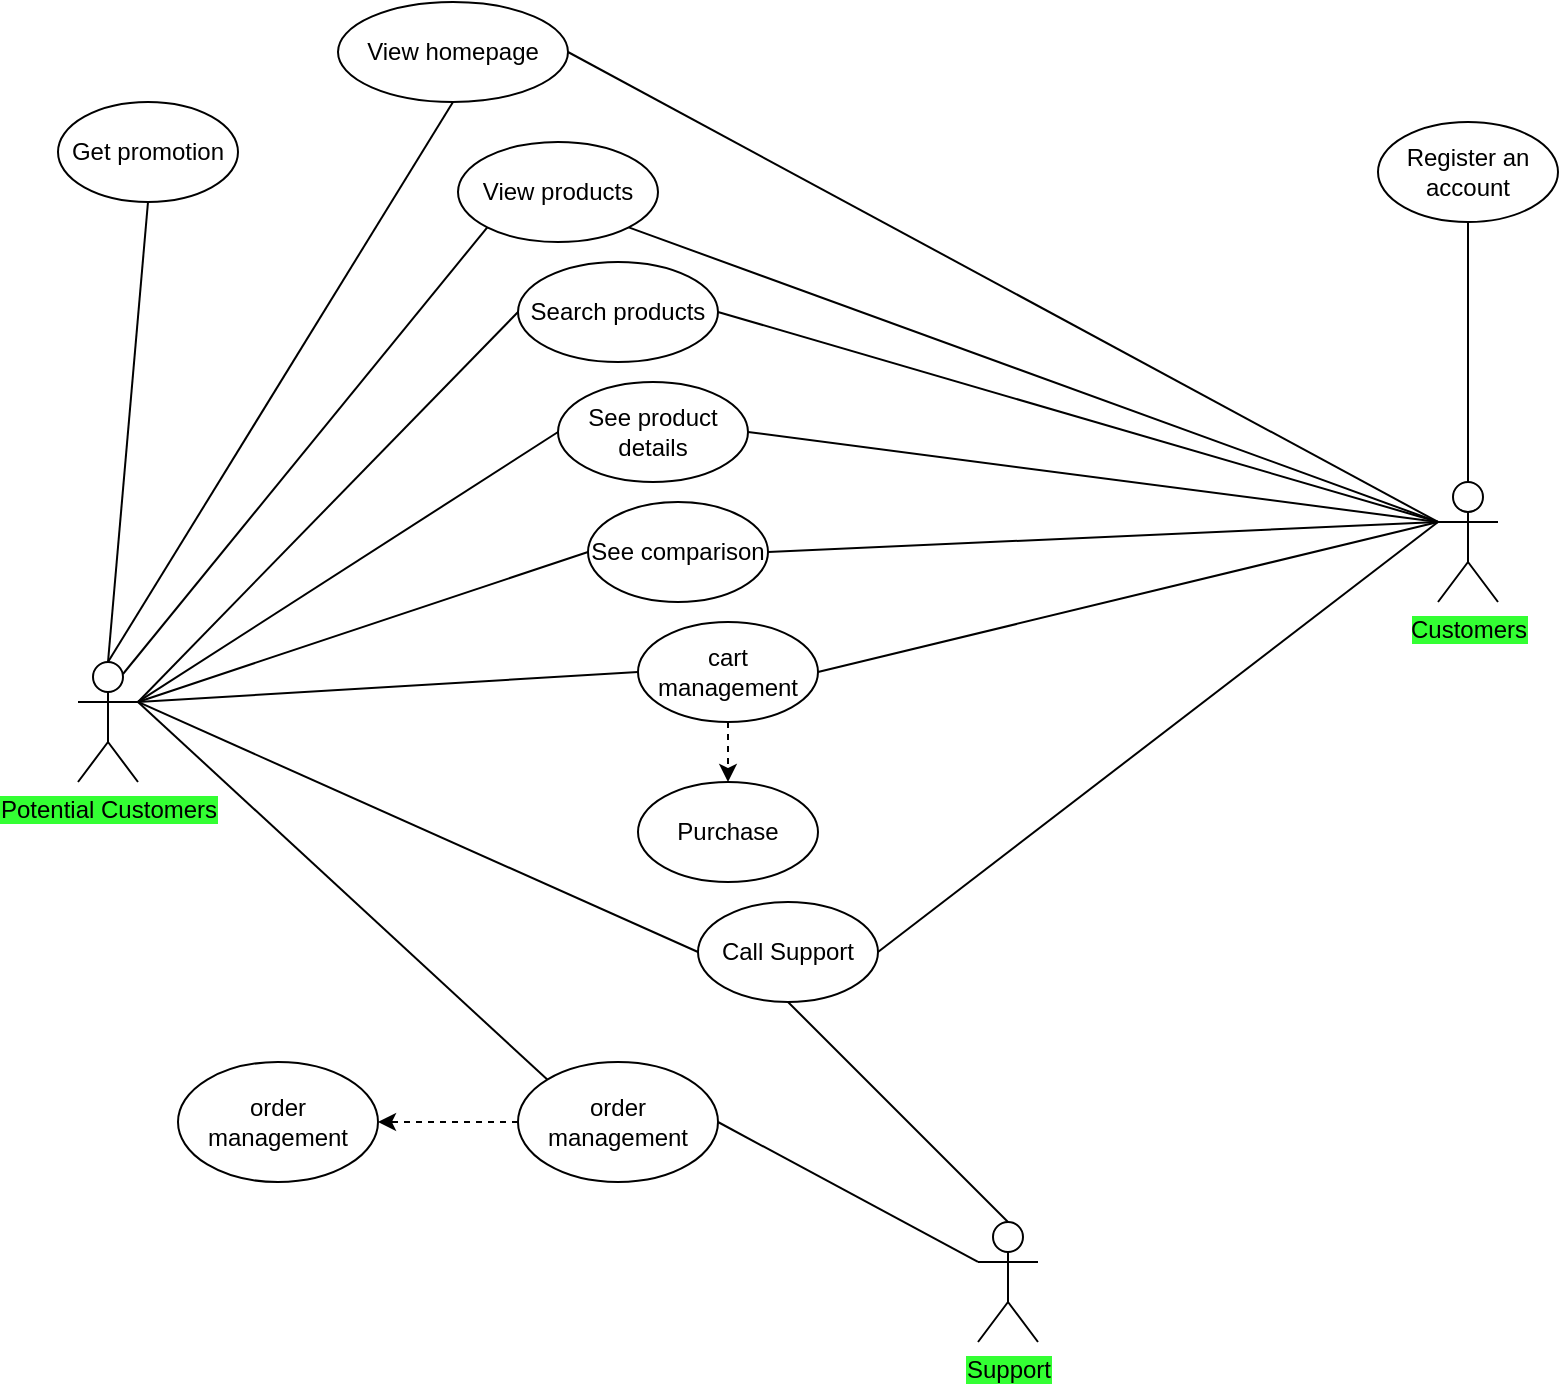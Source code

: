 <mxfile version="16.6.4" type="github">
  <diagram id="c3bDBMOzXA9zCK2fxR0H" name="Page-1">
    <mxGraphModel dx="1422" dy="794" grid="1" gridSize="10" guides="1" tooltips="1" connect="1" arrows="1" fold="1" page="1" pageScale="1" pageWidth="850" pageHeight="1100" math="0" shadow="0">
      <root>
        <mxCell id="0" />
        <mxCell id="1" parent="0" />
        <mxCell id="PyRJci55lAVsT76xi5q0-4" value="Potential Customers" style="shape=umlActor;verticalLabelPosition=bottom;verticalAlign=top;html=1;outlineConnect=0;labelBackgroundColor=#33FF33;" vertex="1" parent="1">
          <mxGeometry x="70" y="350" width="30" height="60" as="geometry" />
        </mxCell>
        <mxCell id="PyRJci55lAVsT76xi5q0-5" value="View homepage" style="ellipse;whiteSpace=wrap;html=1;labelBackgroundColor=none;" vertex="1" parent="1">
          <mxGeometry x="200" y="20" width="115" height="50" as="geometry" />
        </mxCell>
        <mxCell id="PyRJci55lAVsT76xi5q0-9" value="" style="endArrow=none;html=1;rounded=0;entryX=0.5;entryY=1;entryDx=0;entryDy=0;exitX=0.5;exitY=0;exitDx=0;exitDy=0;exitPerimeter=0;" edge="1" parent="1" source="PyRJci55lAVsT76xi5q0-4" target="PyRJci55lAVsT76xi5q0-5">
          <mxGeometry width="50" height="50" relative="1" as="geometry">
            <mxPoint x="360" y="290" as="sourcePoint" />
            <mxPoint x="410" y="240" as="targetPoint" />
          </mxGeometry>
        </mxCell>
        <mxCell id="PyRJci55lAVsT76xi5q0-11" value="View products" style="ellipse;whiteSpace=wrap;html=1;labelBackgroundColor=none;" vertex="1" parent="1">
          <mxGeometry x="260" y="90" width="100" height="50" as="geometry" />
        </mxCell>
        <mxCell id="PyRJci55lAVsT76xi5q0-13" value="" style="endArrow=none;html=1;rounded=0;entryX=0;entryY=1;entryDx=0;entryDy=0;exitX=0.75;exitY=0.1;exitDx=0;exitDy=0;exitPerimeter=0;" edge="1" parent="1" source="PyRJci55lAVsT76xi5q0-4" target="PyRJci55lAVsT76xi5q0-11">
          <mxGeometry width="50" height="50" relative="1" as="geometry">
            <mxPoint x="400" y="280" as="sourcePoint" />
            <mxPoint x="450" y="230" as="targetPoint" />
          </mxGeometry>
        </mxCell>
        <mxCell id="PyRJci55lAVsT76xi5q0-15" value="Search products" style="ellipse;whiteSpace=wrap;html=1;labelBackgroundColor=none;" vertex="1" parent="1">
          <mxGeometry x="290" y="150" width="100" height="50" as="geometry" />
        </mxCell>
        <mxCell id="PyRJci55lAVsT76xi5q0-17" value="See product details" style="ellipse;whiteSpace=wrap;html=1;labelBackgroundColor=none;" vertex="1" parent="1">
          <mxGeometry x="310" y="210" width="95" height="50" as="geometry" />
        </mxCell>
        <mxCell id="PyRJci55lAVsT76xi5q0-19" value="" style="endArrow=none;html=1;rounded=0;entryX=0;entryY=0.5;entryDx=0;entryDy=0;exitX=1;exitY=0.333;exitDx=0;exitDy=0;exitPerimeter=0;" edge="1" parent="1" source="PyRJci55lAVsT76xi5q0-4" target="PyRJci55lAVsT76xi5q0-17">
          <mxGeometry width="50" height="50" relative="1" as="geometry">
            <mxPoint x="80" y="170" as="sourcePoint" />
            <mxPoint x="170" y="170" as="targetPoint" />
          </mxGeometry>
        </mxCell>
        <mxCell id="PyRJci55lAVsT76xi5q0-20" value="" style="endArrow=none;html=1;rounded=0;entryX=0;entryY=0.5;entryDx=0;entryDy=0;exitX=1;exitY=0.333;exitDx=0;exitDy=0;exitPerimeter=0;" edge="1" parent="1" source="PyRJci55lAVsT76xi5q0-4" target="PyRJci55lAVsT76xi5q0-15">
          <mxGeometry width="50" height="50" relative="1" as="geometry">
            <mxPoint x="100" y="180" as="sourcePoint" />
            <mxPoint x="150" y="130" as="targetPoint" />
          </mxGeometry>
        </mxCell>
        <mxCell id="PyRJci55lAVsT76xi5q0-21" value="Get promotion" style="ellipse;whiteSpace=wrap;html=1;labelBackgroundColor=none;" vertex="1" parent="1">
          <mxGeometry x="60" y="70" width="90" height="50" as="geometry" />
        </mxCell>
        <mxCell id="PyRJci55lAVsT76xi5q0-23" value="" style="endArrow=none;html=1;rounded=0;entryX=0.5;entryY=1;entryDx=0;entryDy=0;exitX=0.5;exitY=0;exitDx=0;exitDy=0;exitPerimeter=0;" edge="1" parent="1" source="PyRJci55lAVsT76xi5q0-4" target="PyRJci55lAVsT76xi5q0-21">
          <mxGeometry width="50" height="50" relative="1" as="geometry">
            <mxPoint x="110" y="270" as="sourcePoint" />
            <mxPoint x="160" y="220" as="targetPoint" />
          </mxGeometry>
        </mxCell>
        <mxCell id="PyRJci55lAVsT76xi5q0-24" value="See comparison" style="ellipse;whiteSpace=wrap;html=1;labelBackgroundColor=none;" vertex="1" parent="1">
          <mxGeometry x="325" y="270" width="90" height="50" as="geometry" />
        </mxCell>
        <mxCell id="PyRJci55lAVsT76xi5q0-28" value="" style="endArrow=none;html=1;rounded=0;entryX=0;entryY=0.5;entryDx=0;entryDy=0;exitX=1;exitY=0.333;exitDx=0;exitDy=0;exitPerimeter=0;" edge="1" parent="1" source="PyRJci55lAVsT76xi5q0-4" target="PyRJci55lAVsT76xi5q0-24">
          <mxGeometry width="50" height="50" relative="1" as="geometry">
            <mxPoint x="400" y="430" as="sourcePoint" />
            <mxPoint x="450" y="380" as="targetPoint" />
          </mxGeometry>
        </mxCell>
        <mxCell id="PyRJci55lAVsT76xi5q0-29" value="Support" style="shape=umlActor;verticalLabelPosition=bottom;verticalAlign=top;html=1;outlineConnect=0;labelBackgroundColor=#33FF33;" vertex="1" parent="1">
          <mxGeometry x="520" y="630" width="30" height="60" as="geometry" />
        </mxCell>
        <mxCell id="PyRJci55lAVsT76xi5q0-39" value="" style="edgeStyle=orthogonalEdgeStyle;rounded=0;orthogonalLoop=1;jettySize=auto;html=1;dashed=1;entryX=0.5;entryY=0;entryDx=0;entryDy=0;exitX=0.5;exitY=1;exitDx=0;exitDy=0;" edge="1" parent="1" source="PyRJci55lAVsT76xi5q0-31" target="PyRJci55lAVsT76xi5q0-38">
          <mxGeometry relative="1" as="geometry">
            <Array as="points">
              <mxPoint x="395" y="400" />
              <mxPoint x="395" y="400" />
            </Array>
          </mxGeometry>
        </mxCell>
        <mxCell id="PyRJci55lAVsT76xi5q0-31" value="cart management" style="ellipse;whiteSpace=wrap;html=1;labelBackgroundColor=none;" vertex="1" parent="1">
          <mxGeometry x="350" y="330" width="90" height="50" as="geometry" />
        </mxCell>
        <mxCell id="PyRJci55lAVsT76xi5q0-32" value="" style="endArrow=none;html=1;rounded=0;entryX=0;entryY=0.5;entryDx=0;entryDy=0;exitX=1;exitY=0.333;exitDx=0;exitDy=0;exitPerimeter=0;" edge="1" parent="1" source="PyRJci55lAVsT76xi5q0-4" target="PyRJci55lAVsT76xi5q0-31">
          <mxGeometry width="50" height="50" relative="1" as="geometry">
            <mxPoint x="400" y="420" as="sourcePoint" />
            <mxPoint x="450" y="370" as="targetPoint" />
          </mxGeometry>
        </mxCell>
        <mxCell id="PyRJci55lAVsT76xi5q0-33" value="Register an account" style="ellipse;whiteSpace=wrap;html=1;labelBackgroundColor=none;" vertex="1" parent="1">
          <mxGeometry x="720" y="80" width="90" height="50" as="geometry" />
        </mxCell>
        <mxCell id="PyRJci55lAVsT76xi5q0-34" value="" style="endArrow=none;html=1;rounded=0;exitX=0.5;exitY=1;exitDx=0;exitDy=0;entryX=0.5;entryY=0;entryDx=0;entryDy=0;entryPerimeter=0;" edge="1" parent="1" source="PyRJci55lAVsT76xi5q0-33" target="PyRJci55lAVsT76xi5q0-40">
          <mxGeometry width="50" height="50" relative="1" as="geometry">
            <mxPoint x="400" y="420" as="sourcePoint" />
            <mxPoint x="55" y="300" as="targetPoint" />
          </mxGeometry>
        </mxCell>
        <mxCell id="PyRJci55lAVsT76xi5q0-35" value="Call Support" style="ellipse;whiteSpace=wrap;html=1;labelBackgroundColor=none;" vertex="1" parent="1">
          <mxGeometry x="380" y="470" width="90" height="50" as="geometry" />
        </mxCell>
        <mxCell id="PyRJci55lAVsT76xi5q0-36" value="" style="endArrow=none;html=1;rounded=0;exitX=0;exitY=0.5;exitDx=0;exitDy=0;entryX=1;entryY=0.333;entryDx=0;entryDy=0;entryPerimeter=0;" edge="1" parent="1" source="PyRJci55lAVsT76xi5q0-35" target="PyRJci55lAVsT76xi5q0-4">
          <mxGeometry width="50" height="50" relative="1" as="geometry">
            <mxPoint x="400" y="430" as="sourcePoint" />
            <mxPoint x="450" y="380" as="targetPoint" />
          </mxGeometry>
        </mxCell>
        <mxCell id="PyRJci55lAVsT76xi5q0-37" value="" style="endArrow=none;html=1;rounded=0;exitX=0.5;exitY=1;exitDx=0;exitDy=0;entryX=0.5;entryY=0;entryDx=0;entryDy=0;entryPerimeter=0;" edge="1" parent="1" source="PyRJci55lAVsT76xi5q0-35" target="PyRJci55lAVsT76xi5q0-29">
          <mxGeometry width="50" height="50" relative="1" as="geometry">
            <mxPoint x="400" y="430" as="sourcePoint" />
            <mxPoint x="450" y="380" as="targetPoint" />
          </mxGeometry>
        </mxCell>
        <mxCell id="PyRJci55lAVsT76xi5q0-38" value="Purchase" style="ellipse;whiteSpace=wrap;html=1;labelBackgroundColor=none;" vertex="1" parent="1">
          <mxGeometry x="350" y="410" width="90" height="50" as="geometry" />
        </mxCell>
        <mxCell id="PyRJci55lAVsT76xi5q0-40" value="Customers" style="shape=umlActor;verticalLabelPosition=bottom;verticalAlign=top;html=1;outlineConnect=0;labelBackgroundColor=#33FF33;" vertex="1" parent="1">
          <mxGeometry x="750" y="260" width="30" height="60" as="geometry" />
        </mxCell>
        <mxCell id="PyRJci55lAVsT76xi5q0-41" value="" style="endArrow=none;html=1;rounded=0;entryX=1;entryY=0.5;entryDx=0;entryDy=0;exitX=0;exitY=0.333;exitDx=0;exitDy=0;exitPerimeter=0;" edge="1" parent="1" source="PyRJci55lAVsT76xi5q0-40" target="PyRJci55lAVsT76xi5q0-35">
          <mxGeometry width="50" height="50" relative="1" as="geometry">
            <mxPoint x="400" y="440" as="sourcePoint" />
            <mxPoint x="450" y="390" as="targetPoint" />
          </mxGeometry>
        </mxCell>
        <mxCell id="PyRJci55lAVsT76xi5q0-46" value="order management" style="ellipse;whiteSpace=wrap;html=1;labelBackgroundColor=none;" vertex="1" parent="1">
          <mxGeometry x="290" y="550" width="100" height="60" as="geometry" />
        </mxCell>
        <mxCell id="PyRJci55lAVsT76xi5q0-48" value="order management" style="ellipse;whiteSpace=wrap;html=1;labelBackgroundColor=none;" vertex="1" parent="1">
          <mxGeometry x="120" y="550" width="100" height="60" as="geometry" />
        </mxCell>
        <mxCell id="PyRJci55lAVsT76xi5q0-52" value="" style="endArrow=classic;html=1;rounded=0;dashed=1;exitX=0;exitY=0.5;exitDx=0;exitDy=0;entryX=1;entryY=0.5;entryDx=0;entryDy=0;" edge="1" parent="1" source="PyRJci55lAVsT76xi5q0-46" target="PyRJci55lAVsT76xi5q0-48">
          <mxGeometry width="50" height="50" relative="1" as="geometry">
            <mxPoint x="400" y="440" as="sourcePoint" />
            <mxPoint x="450" y="390" as="targetPoint" />
          </mxGeometry>
        </mxCell>
        <mxCell id="PyRJci55lAVsT76xi5q0-53" value="" style="endArrow=none;html=1;rounded=0;exitX=0;exitY=0.333;exitDx=0;exitDy=0;exitPerimeter=0;entryX=1;entryY=0.5;entryDx=0;entryDy=0;" edge="1" parent="1" source="PyRJci55lAVsT76xi5q0-29" target="PyRJci55lAVsT76xi5q0-46">
          <mxGeometry width="50" height="50" relative="1" as="geometry">
            <mxPoint x="400" y="440" as="sourcePoint" />
            <mxPoint x="450" y="390" as="targetPoint" />
          </mxGeometry>
        </mxCell>
        <mxCell id="PyRJci55lAVsT76xi5q0-54" value="" style="endArrow=none;html=1;rounded=0;entryX=0;entryY=0.333;entryDx=0;entryDy=0;entryPerimeter=0;exitX=1;exitY=0.5;exitDx=0;exitDy=0;" edge="1" parent="1" source="PyRJci55lAVsT76xi5q0-31" target="PyRJci55lAVsT76xi5q0-40">
          <mxGeometry width="50" height="50" relative="1" as="geometry">
            <mxPoint x="400" y="440" as="sourcePoint" />
            <mxPoint x="450" y="390" as="targetPoint" />
          </mxGeometry>
        </mxCell>
        <mxCell id="PyRJci55lAVsT76xi5q0-55" value="" style="endArrow=none;html=1;rounded=0;entryX=0;entryY=0;entryDx=0;entryDy=0;exitX=1;exitY=0.333;exitDx=0;exitDy=0;exitPerimeter=0;" edge="1" parent="1" source="PyRJci55lAVsT76xi5q0-4" target="PyRJci55lAVsT76xi5q0-46">
          <mxGeometry width="50" height="50" relative="1" as="geometry">
            <mxPoint x="80" y="350" as="sourcePoint" />
            <mxPoint x="450" y="390" as="targetPoint" />
          </mxGeometry>
        </mxCell>
        <mxCell id="PyRJci55lAVsT76xi5q0-56" value="" style="endArrow=none;html=1;rounded=0;exitX=1;exitY=0.5;exitDx=0;exitDy=0;entryX=0;entryY=0.333;entryDx=0;entryDy=0;entryPerimeter=0;" edge="1" parent="1" source="PyRJci55lAVsT76xi5q0-24" target="PyRJci55lAVsT76xi5q0-40">
          <mxGeometry width="50" height="50" relative="1" as="geometry">
            <mxPoint x="450" y="280" as="sourcePoint" />
            <mxPoint x="500" y="230" as="targetPoint" />
          </mxGeometry>
        </mxCell>
        <mxCell id="PyRJci55lAVsT76xi5q0-57" value="" style="endArrow=none;html=1;rounded=0;exitX=1;exitY=0.5;exitDx=0;exitDy=0;entryX=0;entryY=0.333;entryDx=0;entryDy=0;entryPerimeter=0;" edge="1" parent="1" source="PyRJci55lAVsT76xi5q0-17" target="PyRJci55lAVsT76xi5q0-40">
          <mxGeometry width="50" height="50" relative="1" as="geometry">
            <mxPoint x="440" y="220" as="sourcePoint" />
            <mxPoint x="490" y="170" as="targetPoint" />
          </mxGeometry>
        </mxCell>
        <mxCell id="PyRJci55lAVsT76xi5q0-58" value="" style="endArrow=none;html=1;rounded=0;entryX=0;entryY=0.333;entryDx=0;entryDy=0;entryPerimeter=0;exitX=1;exitY=0.5;exitDx=0;exitDy=0;" edge="1" parent="1" source="PyRJci55lAVsT76xi5q0-15" target="PyRJci55lAVsT76xi5q0-40">
          <mxGeometry width="50" height="50" relative="1" as="geometry">
            <mxPoint x="400" y="440" as="sourcePoint" />
            <mxPoint x="450" y="390" as="targetPoint" />
          </mxGeometry>
        </mxCell>
        <mxCell id="PyRJci55lAVsT76xi5q0-59" value="" style="endArrow=none;html=1;rounded=0;entryX=0;entryY=0.333;entryDx=0;entryDy=0;entryPerimeter=0;exitX=1;exitY=1;exitDx=0;exitDy=0;" edge="1" parent="1" source="PyRJci55lAVsT76xi5q0-11" target="PyRJci55lAVsT76xi5q0-40">
          <mxGeometry width="50" height="50" relative="1" as="geometry">
            <mxPoint x="400" y="440" as="sourcePoint" />
            <mxPoint x="450" y="390" as="targetPoint" />
          </mxGeometry>
        </mxCell>
        <mxCell id="PyRJci55lAVsT76xi5q0-60" value="" style="endArrow=none;html=1;rounded=0;exitX=1;exitY=0.5;exitDx=0;exitDy=0;entryX=0;entryY=0.333;entryDx=0;entryDy=0;entryPerimeter=0;" edge="1" parent="1" source="PyRJci55lAVsT76xi5q0-5" target="PyRJci55lAVsT76xi5q0-40">
          <mxGeometry width="50" height="50" relative="1" as="geometry">
            <mxPoint x="400" y="440" as="sourcePoint" />
            <mxPoint x="670" y="280" as="targetPoint" />
          </mxGeometry>
        </mxCell>
      </root>
    </mxGraphModel>
  </diagram>
</mxfile>

